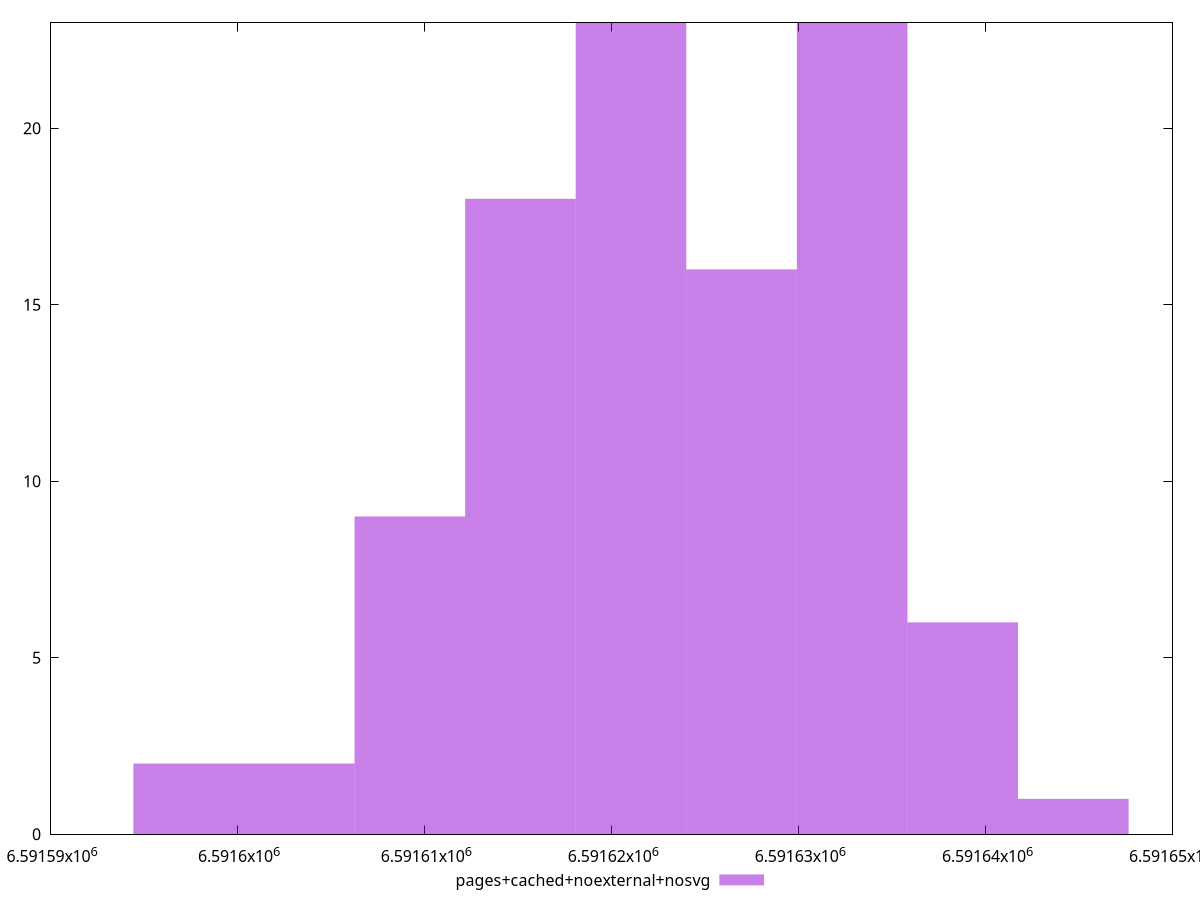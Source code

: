 $_pagesCachedNoexternalNosvg <<EOF
6591626.965915704 16
6591638.7874262 6
6591621.055160457 23
6591615.144405209 18
6591632.876670952 23
6591609.233649963 9
6591597.412139467 2
6591644.698181447 1
6591603.322894715 2
EOF
set key outside below
set terminal pngcairo
set output "report_00004_2020-11-02T20-21-41.718Z/total-byte-weight/pages+cached+noexternal+nosvg//raw_hist.png"
set yrange [0:23]
set boxwidth 5.910755247451295
set style fill transparent solid 0.5 noborder
plot $_pagesCachedNoexternalNosvg title "pages+cached+noexternal+nosvg" with boxes ,